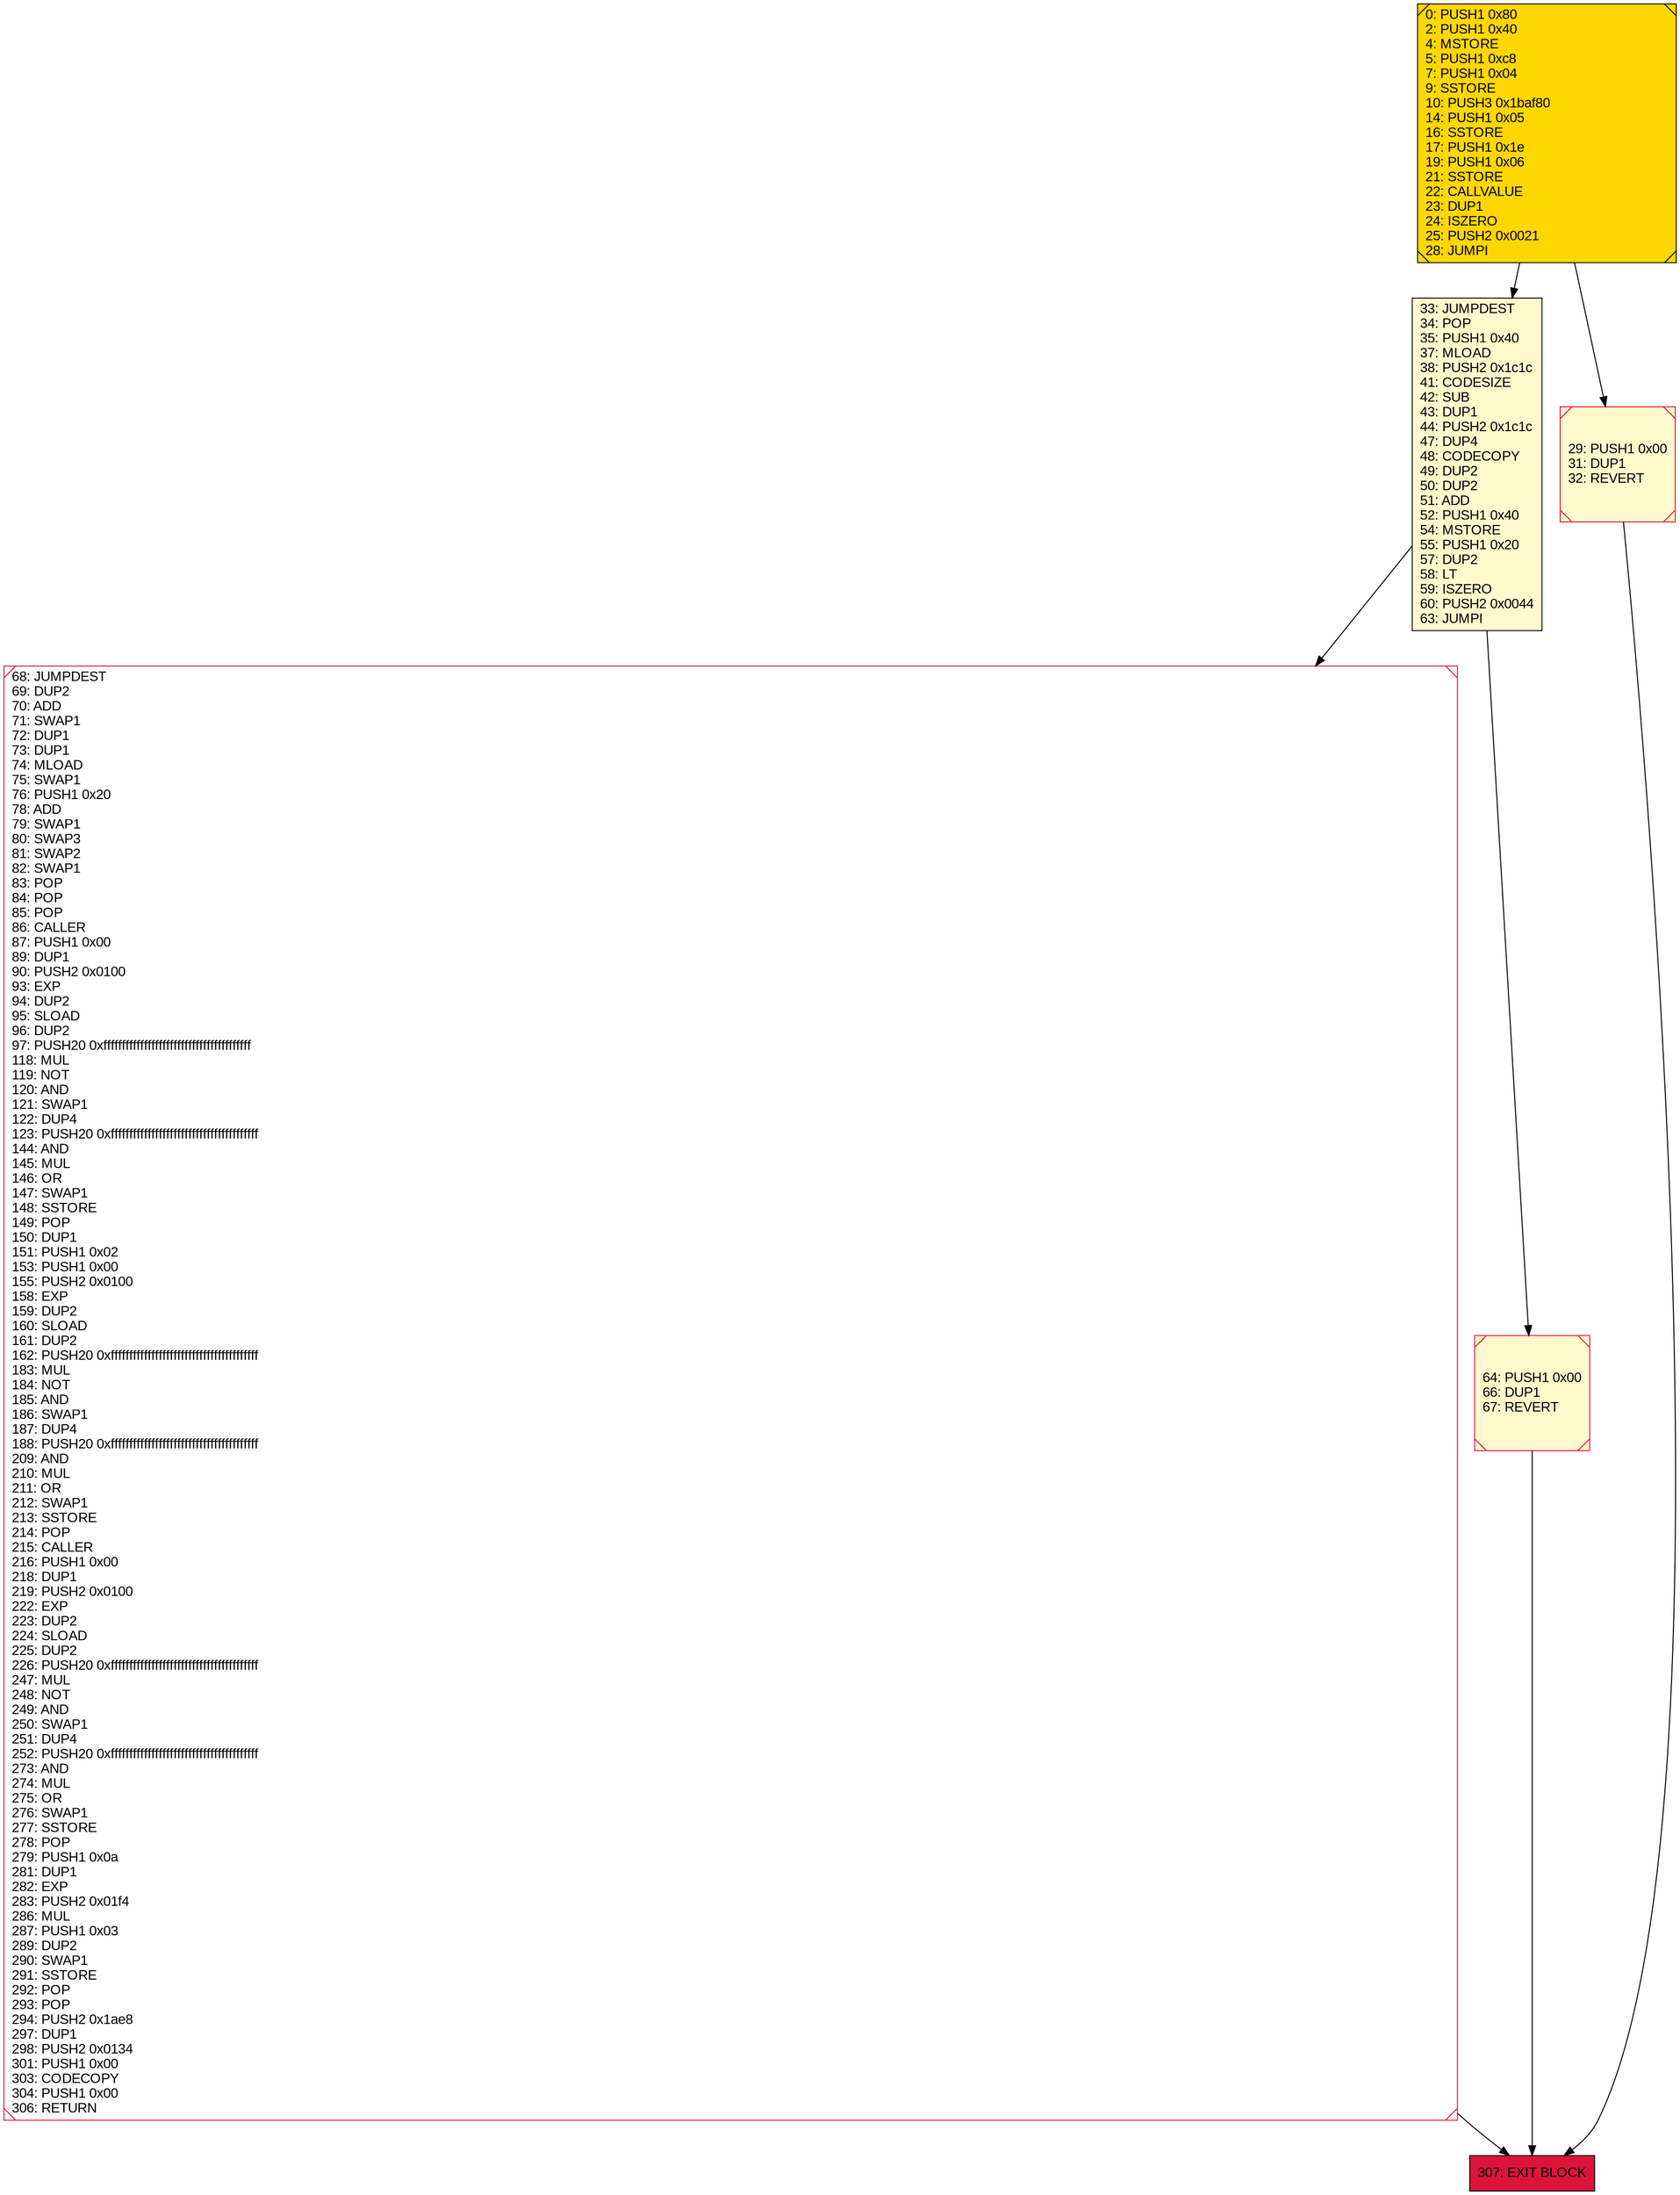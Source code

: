 digraph G {
bgcolor=transparent rankdir=UD;
node [shape=box style=filled color=black fillcolor=white fontname=arial fontcolor=black];
68 [label="68: JUMPDEST\l69: DUP2\l70: ADD\l71: SWAP1\l72: DUP1\l73: DUP1\l74: MLOAD\l75: SWAP1\l76: PUSH1 0x20\l78: ADD\l79: SWAP1\l80: SWAP3\l81: SWAP2\l82: SWAP1\l83: POP\l84: POP\l85: POP\l86: CALLER\l87: PUSH1 0x00\l89: DUP1\l90: PUSH2 0x0100\l93: EXP\l94: DUP2\l95: SLOAD\l96: DUP2\l97: PUSH20 0xffffffffffffffffffffffffffffffffffffffff\l118: MUL\l119: NOT\l120: AND\l121: SWAP1\l122: DUP4\l123: PUSH20 0xffffffffffffffffffffffffffffffffffffffff\l144: AND\l145: MUL\l146: OR\l147: SWAP1\l148: SSTORE\l149: POP\l150: DUP1\l151: PUSH1 0x02\l153: PUSH1 0x00\l155: PUSH2 0x0100\l158: EXP\l159: DUP2\l160: SLOAD\l161: DUP2\l162: PUSH20 0xffffffffffffffffffffffffffffffffffffffff\l183: MUL\l184: NOT\l185: AND\l186: SWAP1\l187: DUP4\l188: PUSH20 0xffffffffffffffffffffffffffffffffffffffff\l209: AND\l210: MUL\l211: OR\l212: SWAP1\l213: SSTORE\l214: POP\l215: CALLER\l216: PUSH1 0x00\l218: DUP1\l219: PUSH2 0x0100\l222: EXP\l223: DUP2\l224: SLOAD\l225: DUP2\l226: PUSH20 0xffffffffffffffffffffffffffffffffffffffff\l247: MUL\l248: NOT\l249: AND\l250: SWAP1\l251: DUP4\l252: PUSH20 0xffffffffffffffffffffffffffffffffffffffff\l273: AND\l274: MUL\l275: OR\l276: SWAP1\l277: SSTORE\l278: POP\l279: PUSH1 0x0a\l281: DUP1\l282: EXP\l283: PUSH2 0x01f4\l286: MUL\l287: PUSH1 0x03\l289: DUP2\l290: SWAP1\l291: SSTORE\l292: POP\l293: POP\l294: PUSH2 0x1ae8\l297: DUP1\l298: PUSH2 0x0134\l301: PUSH1 0x00\l303: CODECOPY\l304: PUSH1 0x00\l306: RETURN\l" shape=Msquare color=crimson ];
64 [label="64: PUSH1 0x00\l66: DUP1\l67: REVERT\l" fillcolor=lemonchiffon shape=Msquare color=crimson ];
33 [label="33: JUMPDEST\l34: POP\l35: PUSH1 0x40\l37: MLOAD\l38: PUSH2 0x1c1c\l41: CODESIZE\l42: SUB\l43: DUP1\l44: PUSH2 0x1c1c\l47: DUP4\l48: CODECOPY\l49: DUP2\l50: DUP2\l51: ADD\l52: PUSH1 0x40\l54: MSTORE\l55: PUSH1 0x20\l57: DUP2\l58: LT\l59: ISZERO\l60: PUSH2 0x0044\l63: JUMPI\l" fillcolor=lemonchiffon ];
307 [label="307: EXIT BLOCK\l" fillcolor=crimson ];
0 [label="0: PUSH1 0x80\l2: PUSH1 0x40\l4: MSTORE\l5: PUSH1 0xc8\l7: PUSH1 0x04\l9: SSTORE\l10: PUSH3 0x1baf80\l14: PUSH1 0x05\l16: SSTORE\l17: PUSH1 0x1e\l19: PUSH1 0x06\l21: SSTORE\l22: CALLVALUE\l23: DUP1\l24: ISZERO\l25: PUSH2 0x0021\l28: JUMPI\l" fillcolor=lemonchiffon shape=Msquare fillcolor=gold ];
29 [label="29: PUSH1 0x00\l31: DUP1\l32: REVERT\l" fillcolor=lemonchiffon shape=Msquare color=crimson ];
33 -> 68;
64 -> 307;
33 -> 64;
68 -> 307;
0 -> 29;
0 -> 33;
29 -> 307;
}